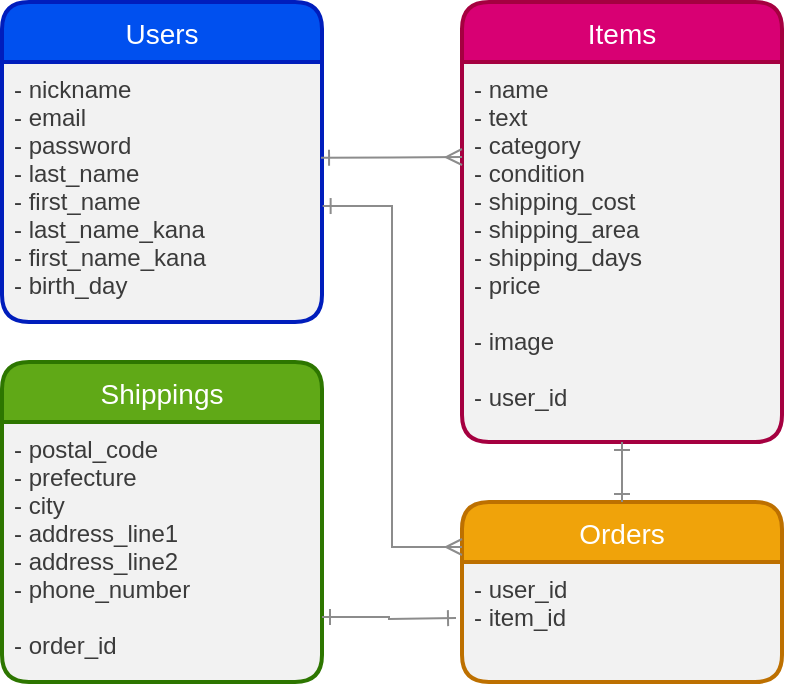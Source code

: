 <mxfile version="14.2.4" type="embed">
    <diagram id="xmi_4fAdCXyvG0sI4XVt" name="ページ1">
        <mxGraphModel dx="423" dy="543" grid="1" gridSize="10" guides="1" tooltips="1" connect="1" arrows="1" fold="1" page="1" pageScale="1" pageWidth="850" pageHeight="1100" math="0" shadow="0">
            <root>
                <mxCell id="0"/>
                <mxCell id="1" parent="0"/>
                <mxCell id="21" value="Users" style="swimlane;childLayout=stackLayout;horizontal=1;startSize=30;horizontalStack=0;rounded=1;fontSize=14;fontStyle=0;strokeWidth=2;resizeParent=0;resizeLast=1;shadow=0;dashed=0;align=center;fillColor=#0050ef;strokeColor=#001DBC;fontColor=#ffffff;swimlaneFillColor=#F2F2F2;" vertex="1" parent="1">
                    <mxGeometry x="140" y="170" width="160" height="160" as="geometry"/>
                </mxCell>
                <mxCell id="22" value="- nickname&#10;- email&#10;- password&#10;- last_name&#10;- first_name&#10;- last_name_kana&#10;- first_name_kana&#10;- birth_day" style="align=left;strokeColor=none;fillColor=none;spacingLeft=4;fontSize=12;verticalAlign=top;resizable=0;rotatable=0;part=1;fontColor=#3B3B3B;" vertex="1" parent="21">
                    <mxGeometry y="30" width="160" height="130" as="geometry"/>
                </mxCell>
                <mxCell id="24" value="Items" style="swimlane;childLayout=stackLayout;horizontal=1;startSize=30;horizontalStack=0;rounded=1;fontSize=14;fontStyle=0;strokeWidth=2;resizeParent=0;resizeLast=1;shadow=0;dashed=0;align=center;fillColor=#d80073;strokeColor=#A50040;fontColor=#ffffff;swimlaneFillColor=#F2F2F2;" vertex="1" parent="1">
                    <mxGeometry x="370" y="170" width="160" height="220" as="geometry"/>
                </mxCell>
                <mxCell id="25" value="- name&#10;- text&#10;- category&#10;- condition&#10;- shipping_cost&#10;- shipping_area&#10;- shipping_days&#10;- price&#10;&#10;- image&#10;&#10;- user_id" style="align=left;strokeColor=none;fillColor=none;spacingLeft=4;fontSize=12;verticalAlign=top;resizable=0;rotatable=0;part=1;fontColor=#3B3B3B;" vertex="1" parent="24">
                    <mxGeometry y="30" width="160" height="190" as="geometry"/>
                </mxCell>
                <mxCell id="31" value="Shippings" style="swimlane;childLayout=stackLayout;horizontal=1;startSize=30;horizontalStack=0;rounded=1;fontSize=14;fontStyle=0;strokeWidth=2;resizeParent=0;resizeLast=1;shadow=0;dashed=0;align=center;fillColor=#60a917;strokeColor=#2D7600;fontColor=#ffffff;swimlaneFillColor=#F2F2F2;" vertex="1" parent="1">
                    <mxGeometry x="140" y="350" width="160" height="160" as="geometry"/>
                </mxCell>
                <mxCell id="32" value="- postal_code&#10;- prefecture&#10;- city&#10;- address_line1&#10;- address_line2&#10;- phone_number&#10;&#10;- order_id" style="align=left;strokeColor=none;fillColor=none;spacingLeft=4;fontSize=12;verticalAlign=top;resizable=0;rotatable=0;part=1;fontColor=#3B3B3B;" vertex="1" parent="31">
                    <mxGeometry y="30" width="160" height="130" as="geometry"/>
                </mxCell>
                <mxCell id="51" style="edgeStyle=orthogonalEdgeStyle;rounded=0;orthogonalLoop=1;jettySize=auto;html=1;entryX=0;entryY=0.25;entryDx=0;entryDy=0;startArrow=ERone;startFill=0;endArrow=ERmany;endFill=0;fontColor=#F0F0F0;strokeColor=#8C8C8C;exitX=0.997;exitY=0.368;exitDx=0;exitDy=0;exitPerimeter=0;" edge="1" parent="1" source="22" target="25">
                    <mxGeometry relative="1" as="geometry"/>
                </mxCell>
                <mxCell id="52" value="Orders" style="swimlane;childLayout=stackLayout;horizontal=1;startSize=30;horizontalStack=0;rounded=1;fontSize=14;fontStyle=0;strokeWidth=2;resizeParent=0;resizeLast=1;shadow=0;dashed=0;align=center;fillColor=#f0a30a;strokeColor=#BD7000;fontColor=#ffffff;swimlaneFillColor=#F2F2F2;" vertex="1" parent="1">
                    <mxGeometry x="370" y="420" width="160" height="90" as="geometry"/>
                </mxCell>
                <mxCell id="53" value="- user_id&#10;- item_id" style="align=left;strokeColor=none;fillColor=none;spacingLeft=4;fontSize=12;verticalAlign=top;resizable=0;rotatable=0;part=1;fontColor=#3B3B3B;" vertex="1" parent="52">
                    <mxGeometry y="30" width="160" height="60" as="geometry"/>
                </mxCell>
                <mxCell id="54" style="edgeStyle=orthogonalEdgeStyle;rounded=0;orthogonalLoop=1;jettySize=auto;html=1;exitX=0.5;exitY=1;exitDx=0;exitDy=0;entryX=0.5;entryY=0;entryDx=0;entryDy=0;startArrow=ERone;startFill=0;endArrow=ERone;endFill=0;strokeColor=#8C8C8C;fontColor=#3B3B3B;" edge="1" parent="1" source="25" target="52">
                    <mxGeometry relative="1" as="geometry"/>
                </mxCell>
                <mxCell id="55" style="edgeStyle=orthogonalEdgeStyle;rounded=0;orthogonalLoop=1;jettySize=auto;html=1;entryX=1;entryY=0.75;entryDx=0;entryDy=0;startArrow=ERone;startFill=0;endArrow=ERone;endFill=0;strokeColor=#8C8C8C;fontColor=#3B3B3B;" edge="1" parent="1" target="32">
                    <mxGeometry relative="1" as="geometry">
                        <mxPoint x="367" y="478" as="sourcePoint"/>
                    </mxGeometry>
                </mxCell>
                <mxCell id="57" style="edgeStyle=orthogonalEdgeStyle;rounded=0;orthogonalLoop=1;jettySize=auto;html=1;exitX=1.002;exitY=0.554;exitDx=0;exitDy=0;entryX=0;entryY=0.25;entryDx=0;entryDy=0;startArrow=ERone;startFill=0;endArrow=ERmany;endFill=0;strokeColor=#8C8C8C;fontColor=#3B3B3B;exitPerimeter=0;" edge="1" parent="1" source="22" target="52">
                    <mxGeometry relative="1" as="geometry"/>
                </mxCell>
            </root>
        </mxGraphModel>
    </diagram>
</mxfile>
